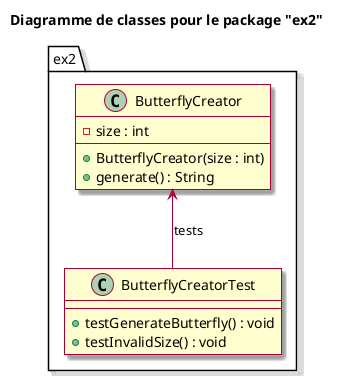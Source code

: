 @startuml
title Diagramme de classes pour le package "ex2"
skin rose

package "ex2" {
    class ButterflyCreator {
      - size : int
      + ButterflyCreator(size : int)
      + generate() : String
    }

    class ButterflyCreatorTest {
      + testGenerateButterfly() : void
      + testInvalidSize() : void
    }
}

ButterflyCreator <-- ButterflyCreatorTest: "tests"

@enduml
